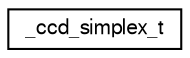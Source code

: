 digraph "Graphical Class Hierarchy"
{
  edge [fontname="FreeSans",fontsize="10",labelfontname="FreeSans",labelfontsize="10"];
  node [fontname="FreeSans",fontsize="10",shape=record];
  rankdir="LR";
  Node1 [label="_ccd_simplex_t",height=0.2,width=0.4,color="black", fillcolor="white", style="filled",URL="$a00001.html"];
}
